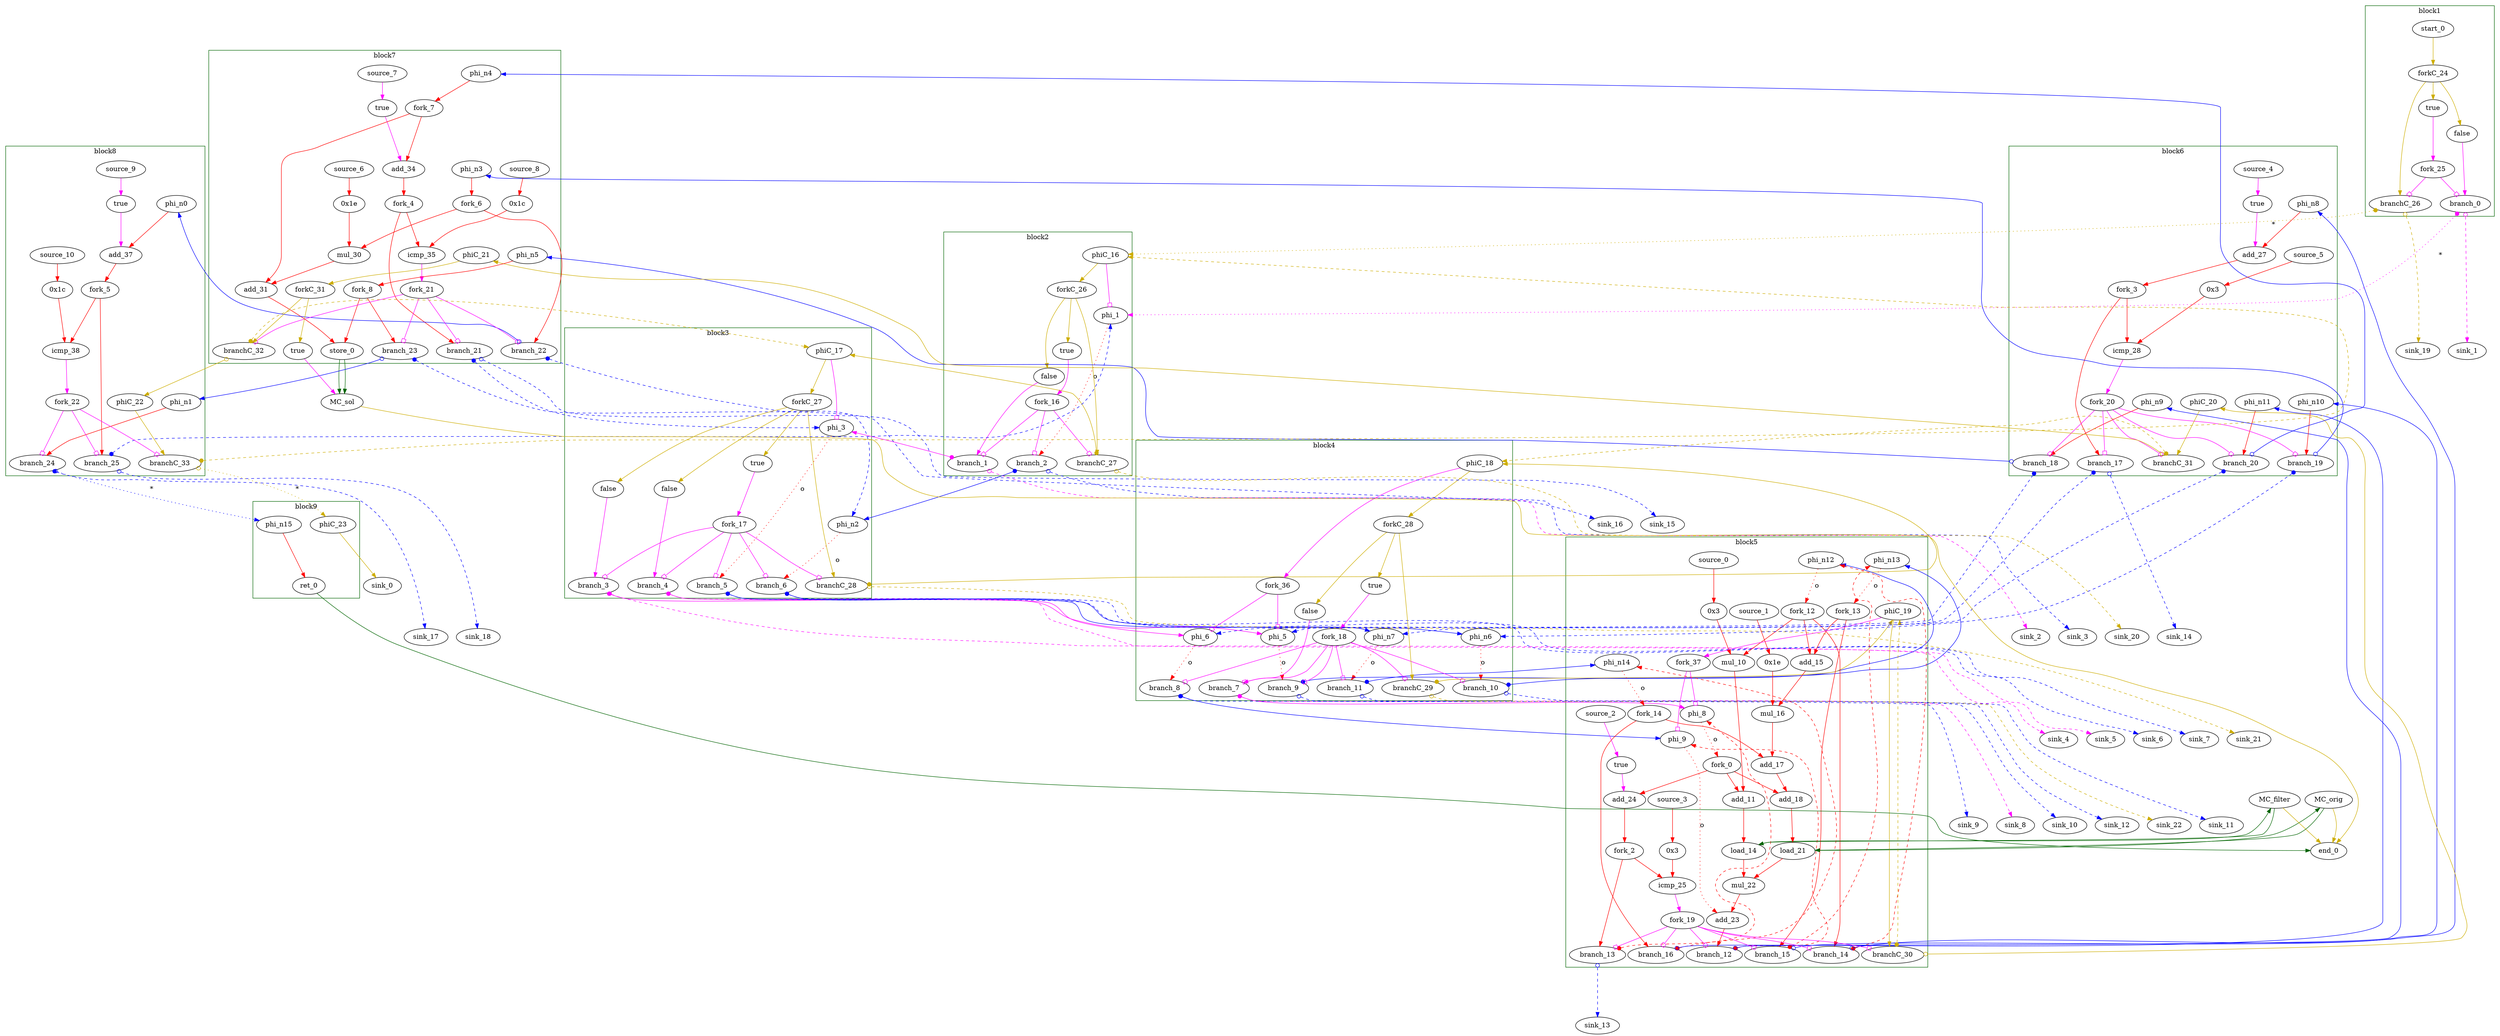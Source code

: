 // Number of blocks: 172
// Number of channels: 242
Digraph G {

  // Blocks
subgraph cluster_1 {
color = "darkgreen"
label = "block1"
  brCst_block1 [type=Constant, in="in1:1", out="out1:1", bbID = 1, value="0x1", label=true,  shape=oval];
  cst_0 [type=Constant, in="in1:1", out="out1:1", bbID = 1, value="0x0", label=false,  shape=oval];
  branch_0 [type=Branch, in="in1:1 in2?:1", out="out1+:1 out2-:1", bbID = 1,  shape=oval];
  start_0 [type=Entry, in="in1:0", out="out1:0", bbID = 1,  shape=oval];
  forkC_24 [type=Fork, in="in1:0", out="out1:0 out2:0 out3:0", bbID = 1,  shape=oval];
  branchC_26 [type=Branch, in="in1:0 in2?:1", out="out1+:0 out2-:0", bbID = 1,  shape=oval];
  fork_25 [type=Fork, in="in1:1", out="out1:1 out2:1", bbID = 1,  shape=oval];
}
subgraph cluster_2 {
color = "darkgreen"
label = "block2"
  phi_1 [type=Mux, in="in1?:1 in2:5 in3:5", out="out1:5", delay=1.624, bbID = 2,  shape=oval];
  brCst_block2 [type=Constant, in="in1:1", out="out1:1", bbID = 2, value="0x1", label=true,  shape=oval];
  cst_1 [type=Constant, in="in1:1", out="out1:1", bbID = 2, value="0x0", label=false,  shape=oval];
  branch_1 [type=Branch, in="in1:1 in2?:1", out="out1+:1 out2-:1", bbID = 2,  shape=oval];
  branch_2 [type=Branch, in="in1:5 in2?:1", out="out1+:5 out2-:5", bbID = 2,  shape=oval];
  fork_16 [type=Fork, in="in1:1", out="out1:1 out2:1 out3:1", bbID = 2,  shape=oval];
  phiC_16 [type=CntrlMerge, in="in1:0 in2:0", out="out1:0 out2?:1", bbID = 2,  shape=oval];
  forkC_26 [type=Fork, in="in1:0", out="out1:0 out2:0 out3:0", bbID = 2,  shape=oval];
  branchC_27 [type=Branch, in="in1:0 in2?:1", out="out1+:0 out2-:0", bbID = 2,  shape=oval];
}
subgraph cluster_3 {
color = "darkgreen"
label = "block3"
  phi_3 [type=Mux, in="in1?:1 in2:5 in3:5", out="out1:5", delay=1.624, bbID = 3,  shape=oval];
  brCst_block3 [type=Constant, in="in1:1", out="out1:1", bbID = 3, value="0x1", label=true,  shape=oval];
  cst_2 [type=Constant, in="in1:1", out="out1:1", bbID = 3, value="0x0", label=false,  shape=oval];
  cst_3 [type=Constant, in="in1:1", out="out1:1", bbID = 3, value="0x0", label=false,  shape=oval];
  phi_n2 [type=Merge, in="in1:5 in2:5", out="out1:5", delay=1.624, bbID = 3,  shape=oval];
  branch_3 [type=Branch, in="in1:1 in2?:1", out="out1+:1 out2-:1", bbID = 3,  shape=oval];
  branch_4 [type=Branch, in="in1:1 in2?:1", out="out1+:1 out2-:1", bbID = 3,  shape=oval];
  branch_5 [type=Branch, in="in1:5 in2?:1", out="out1+:5 out2-:5", bbID = 3,  shape=oval];
  branch_6 [type=Branch, in="in1:5 in2?:1", out="out1+:5 out2-:5", bbID = 3,  shape=oval];
  fork_17 [type=Fork, in="in1:1", out="out1:1 out2:1 out3:1 out4:1 out5:1", bbID = 3,  shape=oval];
  phiC_17 [type=CntrlMerge, in="in1:0 in2:0", out="out1:0 out2?:1", bbID = 3,  shape=oval];
  forkC_27 [type=Fork, in="in1:0", out="out1:0 out2:0 out3:0 out4:0", bbID = 3,  shape=oval];
  branchC_28 [type=Branch, in="in1:0 in2?:1", out="out1+:0 out2-:0", bbID = 3,  shape=oval];
}
subgraph cluster_4 {
color = "darkgreen"
label = "block4"
  phi_5 [type=Mux, in="in1?:1 in2:3 in3:3", out="out1:3", delay=1.624, bbID = 4,  shape=oval];
  phi_6 [type=Mux, in="in1?:1 in2:32 in3:32", out="out1:32", delay=1.624, bbID = 4,  shape=oval];
  brCst_block4 [type=Constant, in="in1:1", out="out1:1", bbID = 4, value="0x1", label=true,  shape=oval];
  cst_4 [type=Constant, in="in1:1", out="out1:1", bbID = 4, value="0x0", label=false,  shape=oval];
  phi_n6 [type=Merge, in="in1:5 in2:5", out="out1:5", delay=1.624, bbID = 4,  shape=oval];
  phi_n7 [type=Merge, in="in1:5 in2:5", out="out1:5", delay=1.624, bbID = 4,  shape=oval];
  branch_7 [type=Branch, in="in1:1 in2?:1", out="out1+:1 out2-:1", bbID = 4,  shape=oval];
  branch_8 [type=Branch, in="in1:32 in2?:1", out="out1+:32 out2-:32", bbID = 4,  shape=oval];
  branch_9 [type=Branch, in="in1:3 in2?:1", out="out1+:3 out2-:3", bbID = 4,  shape=oval];
  branch_10 [type=Branch, in="in1:5 in2?:1", out="out1+:5 out2-:5", bbID = 4,  shape=oval];
  branch_11 [type=Branch, in="in1:5 in2?:1", out="out1+:5 out2-:5", bbID = 4,  shape=oval];
  fork_18 [type=Fork, in="in1:1", out="out1:1 out2:1 out3:1 out4:1 out5:1 out6:1", bbID = 4,  shape=oval];
  phiC_18 [type=CntrlMerge, in="in1:0 in2:0", out="out1:0 out2?:1", bbID = 4,  shape=oval];
  forkC_28 [type=Fork, in="in1:0", out="out1:0 out2:0 out3:0", bbID = 4,  shape=oval];
  branchC_29 [type=Branch, in="in1:0 in2?:1", out="out1+:0 out2-:0", bbID = 4,  shape=oval];
  fork_36 [type=Fork, in="in1:1", out="out1:1 out2:1", bbID = 4,  shape=oval];
}
subgraph cluster_5 {
color = "darkgreen"
label = "block5"
  phi_8 [type=Mux, in="in1?:1 in2:3 in3:3", out="out1:3", delay=1.624, bbID = 5,  shape=oval];
  phi_9 [type=Mux, in="in1?:1 in2:32 in3:32", out="out1:32", delay=1.624, bbID = 5,  shape=oval];
  cst_5 [type=Constant, in="in1:2", out="out1:2", bbID = 5, value="0x3", label="0x3",  shape=oval];
  mul_10 [type=Operator, in="in1:5 in2:5", out="out1:5", op = "mul_op", latency=4, bbID = 5,  shape=oval];
  add_11 [type=Operator, in="in1:6 in2:6", out="out1:6", op = "add_op", delay=3.146, bbID = 5,  shape=oval];
  load_14 [type=Operator, in="in1:32 in2:6", out="out1:32 out2:6", op = "mc_load_op", delay=7.999, latency=2, bbID = 5, portID = 0, offset = 0,  shape=oval];
  add_15 [type=Operator, in="in1:6 in2:6", out="out1:6", op = "add_op", delay=3.146, bbID = 5,  shape=oval];
  cst_6 [type=Constant, in="in1:5", out="out1:5", bbID = 5, value="0x1e", label="0x1e",  shape=oval];
  mul_16 [type=Operator, in="in1:11 in2:11", out="out1:11", op = "mul_op", latency=4, bbID = 5,  shape=oval];
  add_17 [type=Operator, in="in1:12 in2:12", out="out1:12", op = "add_op", delay=3.146, bbID = 5,  shape=oval];
  add_18 [type=Operator, in="in1:13 in2:13", out="out1:13", op = "add_op", delay=3.146, bbID = 5,  shape=oval];
  load_21 [type=Operator, in="in1:32 in2:13", out="out1:32 out2:13", op = "mc_load_op", delay=7.999, latency=2, bbID = 5, portID = 0, offset = 0,  shape=oval];
  mul_22 [type=Operator, in="in1:32 in2:32", out="out1:32", op = "mul_op", latency=4, bbID = 5,  shape=oval];
  add_23 [type=Operator, in="in1:32 in2:32", out="out1:32", op = "add_op", delay=3.146, bbID = 5,  shape=oval];
  cst_7 [type=Constant, in="in1:1", out="out1:1", bbID = 5, value="0x1", label=true,  shape=oval];
  add_24 [type=Operator, in="in1:3 in2:3", out="out1:3", op = "add_op", delay=3.146, bbID = 5,  shape=oval];
  cst_8 [type=Constant, in="in1:2", out="out1:2", bbID = 5, value="0x3", label="0x3",  shape=oval];
  icmp_25 [type=Operator, in="in1:3 in2:3", out="out1:1", op = "icmp_ult_op", delay=3.439, bbID = 5,  shape=oval];
  phi_n12 [type=Merge, in="in1:3 in2:3", out="out1:3", delay=1.624, bbID = 5,  shape=oval];
  phi_n13 [type=Merge, in="in1:5 in2:5", out="out1:5", delay=1.624, bbID = 5,  shape=oval];
  phi_n14 [type=Merge, in="in1:5 in2:5", out="out1:5", delay=1.624, bbID = 5,  shape=oval];
  fork_0 [type=Fork, in="in1:3", out="out1:3 out2:3 out3:3", bbID = 5,  shape=oval];
  fork_2 [type=Fork, in="in1:3", out="out1:3 out2:3", bbID = 5,  shape=oval];
  fork_12 [type=Fork, in="in1:3", out="out1:3 out2:3 out3:3", bbID = 5,  shape=oval];
  fork_13 [type=Fork, in="in1:5", out="out1:5 out2:5", bbID = 5,  shape=oval];
  fork_14 [type=Fork, in="in1:5", out="out1:5 out2:5", bbID = 5,  shape=oval];
  branch_12 [type=Branch, in="in1:32 in2?:1", out="out1+:32 out2-:32", bbID = 5,  shape=oval];
  branch_13 [type=Branch, in="in1:3 in2?:1", out="out1+:3 out2-:3", bbID = 5,  shape=oval];
  branch_14 [type=Branch, in="in1:3 in2?:1", out="out1+:3 out2-:3", bbID = 5,  shape=oval];
  branch_15 [type=Branch, in="in1:5 in2?:1", out="out1+:5 out2-:5", bbID = 5,  shape=oval];
  branch_16 [type=Branch, in="in1:5 in2?:1", out="out1+:5 out2-:5", bbID = 5,  shape=oval];
  fork_19 [type=Fork, in="in1:1", out="out1:1 out2:1 out3:1 out4:1 out5:1 out6:1", bbID = 5,  shape=oval];
  phiC_19 [type=CntrlMerge, in="in1:0 in2:0", out="out1:0 out2?:1", bbID = 5,  shape=oval];
  branchC_30 [type=Branch, in="in1:0 in2?:1", out="out1+:0 out2-:0", bbID = 5,  shape=oval];
  source_0 [type=Source, out="out1:2", bbID = 5,  shape=oval];
  source_1 [type=Source, out="out1:5", bbID = 5,  shape=oval];
  source_2 [type=Source, out="out1:1", bbID = 5,  shape=oval];
  source_3 [type=Source, out="out1:2", bbID = 5,  shape=oval];
  fork_37 [type=Fork, in="in1:1", out="out1:1 out2:1", bbID = 5,  shape=oval];
}
subgraph cluster_6 {
color = "darkgreen"
label = "block6"
  cst_9 [type=Constant, in="in1:1", out="out1:1", bbID = 6, value="0x1", label=true,  shape=oval];
  add_27 [type=Operator, in="in1:3 in2:3", out="out1:3", op = "add_op", delay=3.146, bbID = 6,  shape=oval];
  cst_10 [type=Constant, in="in1:2", out="out1:2", bbID = 6, value="0x3", label="0x3",  shape=oval];
  icmp_28 [type=Operator, in="in1:3 in2:3", out="out1:1", op = "icmp_ult_op", delay=3.439, bbID = 6,  shape=oval];
  phi_n8 [type=Merge, in="in1:3", out="out1:3", bbID = 6,  shape=oval];
  phi_n9 [type=Merge, in="in1:32", out="out1:32", bbID = 6,  shape=oval];
  phi_n10 [type=Merge, in="in1:5", out="out1:5", bbID = 6,  shape=oval];
  phi_n11 [type=Merge, in="in1:5", out="out1:5", bbID = 6,  shape=oval];
  fork_3 [type=Fork, in="in1:3", out="out1:3 out2:3", bbID = 6,  shape=oval];
  branch_17 [type=Branch, in="in1:3 in2?:1", out="out1+:3 out2-:3", bbID = 6,  shape=oval];
  branch_18 [type=Branch, in="in1:32 in2?:1", out="out1+:32 out2-:32", bbID = 6,  shape=oval];
  branch_19 [type=Branch, in="in1:5 in2?:1", out="out1+:5 out2-:5", bbID = 6,  shape=oval];
  branch_20 [type=Branch, in="in1:5 in2?:1", out="out1+:5 out2-:5", bbID = 6,  shape=oval];
  fork_20 [type=Fork, in="in1:1", out="out1:1 out2:1 out3:1 out4:1 out5:1", bbID = 6,  shape=oval];
  phiC_20 [type=Merge, in="in1:0", out="out1:0", bbID = 6,  shape=oval];
  branchC_31 [type=Branch, in="in1:0 in2?:1", out="out1+:0 out2-:0", bbID = 6,  shape=oval];
  source_4 [type=Source, out="out1:1", bbID = 6,  shape=oval];
  source_5 [type=Source, out="out1:2", bbID = 6,  shape=oval];
}
subgraph cluster_7 {
color = "darkgreen"
label = "block7"
  cst_11 [type=Constant, in="in1:5", out="out1:5", bbID = 7, value="0x1e", label="0x1e",  shape=oval];
  mul_30 [type=Operator, in="in1:10 in2:10", out="out1:10", op = "mul_op", latency=4, bbID = 7,  shape=oval];
  add_31 [type=Operator, in="in1:11 in2:11", out="out1:11", op = "add_op", delay=3.146, bbID = 7,  shape=oval];
  store_0 [type=Operator, in="in1:32 in2:11", out="out1:32 out2:11", op = "mc_store_op", delay=8.058, bbID = 7, portID = 0, offset = 0,  shape=oval];
  cst_12 [type=Constant, in="in1:1", out="out1:1", bbID = 7, value="0x1", label=true,  shape=oval];
  add_34 [type=Operator, in="in1:5 in2:5", out="out1:5", op = "add_op", delay=3.146, bbID = 7,  shape=oval];
  cst_13 [type=Constant, in="in1:5", out="out1:5", bbID = 7, value="0x1c", label="0x1c",  shape=oval];
  icmp_35 [type=Operator, in="in1:5 in2:5", out="out1:1", op = "icmp_ult_op", delay=3.439, bbID = 7,  shape=oval];
  phi_n3 [type=Merge, in="in1:5", out="out1:5", bbID = 7,  shape=oval];
  phi_n4 [type=Merge, in="in1:5", out="out1:5", bbID = 7,  shape=oval];
  phi_n5 [type=Merge, in="in1:32", out="out1:32", bbID = 7,  shape=oval];
  fork_4 [type=Fork, in="in1:5", out="out1:5 out2:5", bbID = 7,  shape=oval];
  fork_6 [type=Fork, in="in1:5", out="out1:5 out2:5", bbID = 7,  shape=oval];
  fork_7 [type=Fork, in="in1:5", out="out1:5 out2:5", bbID = 7,  shape=oval];
  fork_8 [type=Fork, in="in1:32", out="out1:32 out2:32", bbID = 7,  shape=oval];
  branch_21 [type=Branch, in="in1:5 in2?:1", out="out1+:5 out2-:5", bbID = 7,  shape=oval];
  branch_22 [type=Branch, in="in1:5 in2?:1", out="out1+:5 out2-:5", bbID = 7,  shape=oval];
  branch_23 [type=Branch, in="in1:32 in2?:1", out="out1+:32 out2-:32", bbID = 7,  shape=oval];
  fork_21 [type=Fork, in="in1:1", out="out1:1 out2:1 out3:1 out4:1", bbID = 7,  shape=oval];
  cst_16 [type=Constant, in="in1:1", out="out1:1", bbID = 7, value="0x1", label=true,  shape=oval];
  phiC_21 [type=Merge, in="in1:0", out="out1:0", bbID = 7,  shape=oval];
  forkC_31 [type=Fork, in="in1:0", out="out1:0 out2:0", bbID = 7,  shape=oval];
  branchC_32 [type=Branch, in="in1:0 in2?:1", out="out1+:0 out2-:0", bbID = 7,  shape=oval];
  source_6 [type=Source, out="out1:5", bbID = 7,  shape=oval];
  source_7 [type=Source, out="out1:1", bbID = 7,  shape=oval];
  source_8 [type=Source, out="out1:5", bbID = 7,  shape=oval];
}
subgraph cluster_8 {
color = "darkgreen"
label = "block8"
  cst_14 [type=Constant, in="in1:1", out="out1:1", bbID = 8, value="0x1", label=true,  shape=oval];
  add_37 [type=Operator, in="in1:5 in2:5", out="out1:5", op = "add_op", delay=3.146, bbID = 8,  shape=oval];
  cst_15 [type=Constant, in="in1:5", out="out1:5", bbID = 8, value="0x1c", label="0x1c",  shape=oval];
  icmp_38 [type=Operator, in="in1:5 in2:5", out="out1:1", op = "icmp_ult_op", delay=3.439, bbID = 8,  shape=oval];
  phi_n0 [type=Merge, in="in1:5", out="out1:5", bbID = 8,  shape=oval];
  phi_n1 [type=Merge, in="in1:32", out="out1:32", bbID = 8,  shape=oval];
  fork_5 [type=Fork, in="in1:5", out="out1:5 out2:5", bbID = 8,  shape=oval];
  branch_24 [type=Branch, in="in1:32 in2?:1", out="out1+:32 out2-:32", bbID = 8,  shape=oval];
  branch_25 [type=Branch, in="in1:5 in2?:1", out="out1+:5 out2-:5", bbID = 8,  shape=oval];
  fork_22 [type=Fork, in="in1:1", out="out1:1 out2:1 out3:1", bbID = 8,  shape=oval];
  phiC_22 [type=Merge, in="in1:0", out="out1:0", bbID = 8,  shape=oval];
  branchC_33 [type=Branch, in="in1:0 in2?:1", out="out1+:0 out2-:0", bbID = 8,  shape=oval];
  source_9 [type=Source, out="out1:1", bbID = 8,  shape=oval];
  source_10 [type=Source, out="out1:5", bbID = 8,  shape=oval];
}
subgraph cluster_9 {
color = "darkgreen"
label = "block9"
  ret_0 [type=Operator, in="in1:32", out="out1:32", op = "ret_op", bbID = 9,  shape=oval];
  phi_n15 [type=Merge, in="in1:32", out="out1:32", bbID = 9,  shape=oval];
  phiC_23 [type=Merge, in="in1:0", out="out1:0", bbID = 9,  shape=oval];
}
  MC_filter [type=MC, in="in1:6*l0a", out="out1:32*l0d out2:0*e", bbID = 0, memory = "filter", bbcount = 0, ldcount = 1, stcount = 0, ];
  MC_orig [type=MC, in="in1:13*l0a", out="out1:32*l0d out2:0*e", bbID = 0, memory = "orig", bbcount = 0, ldcount = 1, stcount = 0, ];
  MC_sol [type=MC, in="in1:32*c0 in2:11*s0a in3:32*s0d", out="out1:0*e", bbID = 0, memory = "sol", bbcount = 1, ldcount = 0, stcount = 1, ];
  end_0 [type=Exit, in="in1:0*e in2:0*e in3:0*e in4:32", out="out1:32", bbID = 0,  shape=oval];
  sink_0 [type=Sink, in="in1:0", bbID = 0,  shape=oval];
  sink_1 [type=Sink, in="in1:1", bbID = 0,  shape=oval];
  sink_2 [type=Sink, in="in1:1", bbID = 0,  shape=oval];
  sink_3 [type=Sink, in="in1:5", bbID = 0,  shape=oval];
  sink_4 [type=Sink, in="in1:1", bbID = 0,  shape=oval];
  sink_5 [type=Sink, in="in1:1", bbID = 0,  shape=oval];
  sink_6 [type=Sink, in="in1:5", bbID = 0,  shape=oval];
  sink_7 [type=Sink, in="in1:5", bbID = 0,  shape=oval];
  sink_8 [type=Sink, in="in1:1", bbID = 0,  shape=oval];
  sink_9 [type=Sink, in="in1:32", bbID = 0,  shape=oval];
  sink_10 [type=Sink, in="in1:3", bbID = 0,  shape=oval];
  sink_11 [type=Sink, in="in1:5", bbID = 0,  shape=oval];
  sink_12 [type=Sink, in="in1:5", bbID = 0,  shape=oval];
  sink_13 [type=Sink, in="in1:3", bbID = 0,  shape=oval];
  sink_14 [type=Sink, in="in1:3", bbID = 0,  shape=oval];
  sink_15 [type=Sink, in="in1:5", bbID = 0,  shape=oval];
  sink_16 [type=Sink, in="in1:32", bbID = 0,  shape=oval];
  sink_17 [type=Sink, in="in1:32", bbID = 0,  shape=oval];
  sink_18 [type=Sink, in="in1:5", bbID = 0,  shape=oval];
  sink_19 [type=Sink, in="in1:0", bbID = 0,  shape=oval];
  sink_20 [type=Sink, in="in1:0", bbID = 0,  shape=oval];
  sink_21 [type=Sink, in="in1:0", bbID = 0,  shape=oval];
  sink_22 [type=Sink, in="in1:0", bbID = 0,  shape=oval];

  // Channels
  brCst_block1 -> fork_25 [from=out1, to=in1, arrowhead=normal, color=magenta];
  cst_0 -> branch_0 [from=out1, to=in1, arrowhead=normal, color=magenta];
  phi_1 -> branch_2 [from=out1, to=in1, arrowhead=normal, color=red, slots=1, style=dotted, label="o", transparent=true];
  brCst_block2 -> fork_16 [from=out1, to=in1, arrowhead=normal, color=magenta];
  cst_1 -> branch_1 [from=out1, to=in1, arrowhead=normal, color=magenta];
  phi_3 -> branch_5 [from=out1, to=in1, arrowhead=normal, color=red, slots=1, style=dotted, label="o", transparent=true];
  brCst_block3 -> fork_17 [from=out1, to=in1, arrowhead=normal, color=magenta];
  cst_2 -> branch_3 [from=out1, to=in1, arrowhead=normal, color=magenta];
  phi_5 -> branch_9 [from=out1, to=in1, arrowhead=normal, color=red, slots=1, style=dotted, label="o", transparent=true];
  cst_3 -> branch_4 [from=out1, to=in1, arrowhead=normal, color=magenta];
  phi_6 -> branch_8 [from=out1, to=in1, arrowhead=normal, color=red, slots=1, style=dotted, label="o", transparent=true];
  brCst_block4 -> fork_18 [from=out1, to=in1, arrowhead=normal, color=magenta];
  cst_4 -> branch_7 [from=out1, to=in1, arrowhead=normal, color=magenta];
  phi_8 -> fork_0 [from=out1, to=in1, arrowhead=normal, color=red, slots=1, style=dotted, label="o", transparent=true];
  phi_9 -> add_23 [from=out1, to=in1, arrowhead=normal, color=red, slots=1, style=dotted, label="o", transparent=true];
  cst_5 -> mul_10 [from=out1, to=in2, arrowhead=normal, color=red];
  mul_10 -> add_11 [from=out1, to=in1, arrowhead=normal, color=red];
  add_11 -> load_14 [from=out1, to=in2, arrowhead=normal, color=red];
  load_14 -> mul_22 [from=out1, to=in1, arrowhead=normal, color=red];
  load_14 -> MC_filter [from=out2, to=in1, arrowhead=normal, color=darkgreen];
  add_15 -> mul_16 [from=out1, to=in1, arrowhead=normal, color=red];
  cst_6 -> mul_16 [from=out1, to=in2, arrowhead=normal, color=red];
  mul_16 -> add_17 [from=out1, to=in1, arrowhead=normal, color=red];
  add_17 -> add_18 [from=out1, to=in1, arrowhead=normal, color=red];
  add_18 -> load_21 [from=out1, to=in2, arrowhead=normal, color=red];
  load_21 -> mul_22 [from=out1, to=in2, arrowhead=normal, color=red];
  load_21 -> MC_orig [from=out2, to=in1, arrowhead=normal, color=darkgreen];
  mul_22 -> add_23 [from=out1, to=in2, arrowhead=normal, color=red];
  add_23 -> branch_12 [from=out1, to=in1, arrowhead=normal, color=red];
  cst_7 -> add_24 [from=out1, to=in2, arrowhead=normal, color=magenta];
  add_24 -> fork_2 [from=out1, to=in1, arrowhead=normal, color=red];
  cst_8 -> icmp_25 [from=out1, to=in2, arrowhead=normal, color=red];
  icmp_25 -> fork_19 [from=out1, to=in1, arrowhead=normal, color=magenta];
  cst_9 -> add_27 [from=out1, to=in2, arrowhead=normal, color=magenta];
  add_27 -> fork_3 [from=out1, to=in1, arrowhead=normal, color=red];
  cst_10 -> icmp_28 [from=out1, to=in2, arrowhead=normal, color=red];
  icmp_28 -> fork_20 [from=out1, to=in1, arrowhead=normal, color=magenta];
  cst_11 -> mul_30 [from=out1, to=in2, arrowhead=normal, color=red];
  mul_30 -> add_31 [from=out1, to=in1, arrowhead=normal, color=red];
  add_31 -> store_0 [from=out1, to=in2, arrowhead=normal, color=red];
  store_0 -> MC_sol [from=out2, to=in2, arrowhead=normal, color=darkgreen];
  store_0 -> MC_sol [from=out1, to=in3, arrowhead=normal, color=darkgreen];
  cst_12 -> add_34 [from=out1, to=in2, arrowhead=normal, color=magenta];
  add_34 -> fork_4 [from=out1, to=in1, arrowhead=normal, color=red];
  cst_13 -> icmp_35 [from=out1, to=in2, arrowhead=normal, color=red];
  icmp_35 -> fork_21 [from=out1, to=in1, arrowhead=normal, color=magenta];
  cst_14 -> add_37 [from=out1, to=in2, arrowhead=normal, color=magenta];
  add_37 -> fork_5 [from=out1, to=in1, arrowhead=normal, color=red];
  cst_15 -> icmp_38 [from=out1, to=in2, arrowhead=normal, color=red];
  icmp_38 -> fork_22 [from=out1, to=in1, arrowhead=normal, color=magenta];
  ret_0 -> end_0 [from=out1, to=in4, arrowhead=normal, color=darkgreen];
  phi_n0 -> add_37 [from=out1, to=in1, arrowhead=normal, color=red];
  phi_n1 -> branch_24 [from=out1, to=in1, arrowhead=normal, color=red];
  phi_n2 -> branch_6 [from=out1, to=in1, arrowhead=normal, color=red, slots=1, style=dotted, label="o", transparent=true];
  phi_n3 -> fork_6 [from=out1, to=in1, arrowhead=normal, color=red];
  phi_n4 -> fork_7 [from=out1, to=in1, arrowhead=normal, color=red];
  phi_n5 -> fork_8 [from=out1, to=in1, arrowhead=normal, color=red];
  phi_n6 -> branch_10 [from=out1, to=in1, arrowhead=normal, color=red, slots=1, style=dotted, label="o", transparent=true];
  phi_n7 -> branch_11 [from=out1, to=in1, arrowhead=normal, color=red, slots=1, style=dotted, label="o", transparent=true];
  phi_n8 -> add_27 [from=out1, to=in1, arrowhead=normal, color=red];
  phi_n9 -> branch_18 [from=out1, to=in1, arrowhead=normal, color=red];
  phi_n10 -> branch_19 [from=out1, to=in1, arrowhead=normal, color=red];
  phi_n11 -> branch_20 [from=out1, to=in1, arrowhead=normal, color=red];
  phi_n12 -> fork_12 [from=out1, to=in1, arrowhead=normal, color=red, slots=1, style=dotted, label="o", transparent=true];
  phi_n13 -> fork_13 [from=out1, to=in1, arrowhead=normal, color=red, slots=1, style=dotted, label="o", transparent=true];
  phi_n14 -> fork_14 [from=out1, to=in1, arrowhead=normal, color=red, slots=1, style=dotted, label="o", transparent=true];
  phi_n15 -> ret_0 [from=out1, to=in1, arrowhead=normal, color=red];
  fork_0 -> add_11 [from=out1, to=in2, arrowhead=normal, color=red];
  fork_0 -> add_18 [from=out2, to=in2, arrowhead=normal, color=red];
  fork_0 -> add_24 [from=out3, to=in1, arrowhead=normal, color=red];
  fork_2 -> icmp_25 [from=out1, to=in1, arrowhead=normal, color=red];
  fork_2 -> branch_13 [from=out2, to=in1, arrowhead=normal, color=red];
  fork_3 -> icmp_28 [from=out1, to=in1, arrowhead=normal, color=red];
  fork_3 -> branch_17 [from=out2, to=in1, arrowhead=normal, color=red];
  fork_4 -> icmp_35 [from=out1, to=in1, arrowhead=normal, color=red];
  fork_4 -> branch_21 [from=out2, to=in1, arrowhead=normal, color=red];
  fork_5 -> icmp_38 [from=out1, to=in1, arrowhead=normal, color=red];
  fork_5 -> branch_25 [from=out2, to=in1, arrowhead=normal, color=red];
  fork_6 -> mul_30 [from=out1, to=in1, arrowhead=normal, color=red];
  fork_6 -> branch_22 [from=out2, to=in1, arrowhead=normal, color=red];
  fork_7 -> add_31 [from=out1, to=in2, arrowhead=normal, color=red];
  fork_7 -> add_34 [from=out2, to=in1, arrowhead=normal, color=red];
  fork_8 -> store_0 [from=out1, to=in1, arrowhead=normal, color=red];
  fork_8 -> branch_23 [from=out2, to=in1, arrowhead=normal, color=red];
  fork_12 -> mul_10 [from=out1, to=in1, arrowhead=normal, color=red];
  fork_12 -> add_15 [from=out2, to=in2, arrowhead=normal, color=red];
  fork_12 -> branch_14 [from=out3, to=in1, arrowhead=normal, color=red];
  fork_13 -> add_15 [from=out1, to=in1, arrowhead=normal, color=red];
  fork_13 -> branch_15 [from=out2, to=in1, arrowhead=normal, color=red];
  fork_14 -> add_17 [from=out1, to=in2, arrowhead=normal, color=red];
  fork_14 -> branch_16 [from=out2, to=in1, arrowhead=normal, color=red];
  branch_0 -> phi_1 [from=out1, to=in2, dir=both, arrowtail=dot, arrowhead=normal, color=magenta, slots=1, style=dotted, label="*", transparent=false];
  branch_0 -> sink_1 [from=out2, to=in1, dir=both, arrowtail=odot, arrowhead=normal, color=magenta, style=dashed, minlen = 3];
  branch_1 -> phi_3 [from=out1, to=in2, dir=both, arrowtail=dot, arrowhead=normal, color=magenta];
  branch_1 -> sink_2 [from=out2, to=in1, dir=both, arrowtail=odot, arrowhead=normal, color=magenta, style=dashed, minlen = 3];
  branch_2 -> phi_n2 [from=out1, to=in1, dir=both, arrowtail=dot, arrowhead=normal, color=blue];
  branch_2 -> sink_3 [from=out2, to=in1, dir=both, arrowtail=odot, arrowhead=normal, color=blue, style=dashed, minlen = 3];
  fork_16 -> branch_1 [from=out2, to=in2, arrowhead=obox, color=magenta];
  fork_16 -> branch_2 [from=out1, to=in2, arrowhead=obox, color=magenta];
  fork_16 -> branchC_27 [from=out3, to=in2, arrowhead=obox, color=magenta];
  branch_3 -> phi_5 [from=out1, to=in2, dir=both, arrowtail=dot, arrowhead=normal, color=magenta];
  branch_3 -> sink_4 [from=out2, to=in1, dir=both, arrowtail=odot, arrowhead=normal, color=magenta, style=dashed, minlen = 3];
  branch_4 -> phi_6 [from=out1, to=in2, dir=both, arrowtail=dot, arrowhead=normal, color=magenta];
  branch_4 -> sink_5 [from=out2, to=in1, dir=both, arrowtail=odot, arrowhead=normal, color=magenta, style=dashed, minlen = 3];
  branch_5 -> phi_n7 [from=out1, to=in1, dir=both, arrowtail=dot, arrowhead=normal, color=blue];
  branch_5 -> sink_6 [from=out2, to=in1, dir=both, arrowtail=odot, arrowhead=normal, color=blue, style=dashed, minlen = 3];
  branch_6 -> phi_n6 [from=out1, to=in1, dir=both, arrowtail=dot, arrowhead=normal, color=blue];
  branch_6 -> sink_7 [from=out2, to=in1, dir=both, arrowtail=odot, arrowhead=normal, color=blue, style=dashed, minlen = 3];
  fork_17 -> branch_3 [from=out4, to=in2, arrowhead=obox, color=magenta];
  fork_17 -> branch_4 [from=out3, to=in2, arrowhead=obox, color=magenta];
  fork_17 -> branch_5 [from=out2, to=in2, arrowhead=obox, color=magenta];
  fork_17 -> branch_6 [from=out1, to=in2, arrowhead=obox, color=magenta];
  fork_17 -> branchC_28 [from=out5, to=in2, arrowhead=obox, color=magenta];
  branch_7 -> phi_8 [from=out1, to=in2, dir=both, arrowtail=dot, arrowhead=normal, color=magenta];
  branch_7 -> sink_8 [from=out2, to=in1, dir=both, arrowtail=odot, arrowhead=normal, color=magenta, style=dashed, minlen = 3];
  branch_8 -> phi_9 [from=out1, to=in2, dir=both, arrowtail=dot, arrowhead=normal, color=blue];
  branch_8 -> sink_9 [from=out2, to=in1, dir=both, arrowtail=odot, arrowhead=normal, color=blue, style=dashed, minlen = 3];
  branch_9 -> phi_n12 [from=out1, to=in1, dir=both, arrowtail=dot, arrowhead=normal, color=blue];
  branch_9 -> sink_10 [from=out2, to=in1, dir=both, arrowtail=odot, arrowhead=normal, color=blue, style=dashed, minlen = 3];
  branch_10 -> phi_n13 [from=out1, to=in1, dir=both, arrowtail=dot, arrowhead=normal, color=blue];
  branch_10 -> sink_11 [from=out2, to=in1, dir=both, arrowtail=odot, arrowhead=normal, color=blue, style=dashed, minlen = 3];
  branch_11 -> phi_n14 [from=out1, to=in1, dir=both, arrowtail=dot, arrowhead=normal, color=blue];
  branch_11 -> sink_12 [from=out2, to=in1, dir=both, arrowtail=odot, arrowhead=normal, color=blue, style=dashed, minlen = 3];
  fork_18 -> branch_7 [from=out5, to=in2, arrowhead=obox, color=magenta];
  fork_18 -> branch_8 [from=out4, to=in2, arrowhead=obox, color=magenta];
  fork_18 -> branch_9 [from=out3, to=in2, arrowhead=obox, color=magenta];
  fork_18 -> branch_10 [from=out2, to=in2, arrowhead=obox, color=magenta];
  fork_18 -> branch_11 [from=out1, to=in2, arrowhead=obox, color=magenta];
  fork_18 -> branchC_29 [from=out6, to=in2, arrowhead=obox, color=magenta];
  branch_12 -> phi_9 [from=out1, to=in3, dir=both, arrowtail=dot, arrowhead=normal, color=red, constraint=false, style=dashed, minlen = 3];
  branch_12 -> phi_n9 [from=out2, to=in1, dir=both, arrowtail=odot, arrowhead=normal, color=blue];
  branch_13 -> phi_8 [from=out1, to=in3, dir=both, arrowtail=dot, arrowhead=normal, color=red, constraint=false, style=dashed, minlen = 3];
  branch_13 -> sink_13 [from=out2, to=in1, dir=both, arrowtail=odot, arrowhead=normal, color=blue, style=dashed, minlen = 3];
  branch_14 -> phi_n8 [from=out2, to=in1, dir=both, arrowtail=odot, arrowhead=normal, color=blue];
  branch_14 -> phi_n12 [from=out1, to=in2, dir=both, arrowtail=dot, arrowhead=normal, color=red, constraint=false, style=dashed, minlen = 3];
  branch_15 -> phi_n10 [from=out2, to=in1, dir=both, arrowtail=odot, arrowhead=normal, color=blue];
  branch_15 -> phi_n13 [from=out1, to=in2, dir=both, arrowtail=dot, arrowhead=normal, color=red, constraint=false, style=dashed, minlen = 3];
  branch_16 -> phi_n11 [from=out2, to=in1, dir=both, arrowtail=odot, arrowhead=normal, color=blue];
  branch_16 -> phi_n14 [from=out1, to=in2, dir=both, arrowtail=dot, arrowhead=normal, color=red, constraint=false, style=dashed, minlen = 3];
  fork_19 -> branch_12 [from=out5, to=in2, arrowhead=obox, color=magenta];
  fork_19 -> branch_13 [from=out4, to=in2, arrowhead=obox, color=magenta];
  fork_19 -> branch_14 [from=out3, to=in2, arrowhead=obox, color=magenta];
  fork_19 -> branch_15 [from=out2, to=in2, arrowhead=obox, color=magenta];
  fork_19 -> branch_16 [from=out1, to=in2, arrowhead=obox, color=magenta];
  fork_19 -> branchC_30 [from=out6, to=in2, arrowhead=obox, color=magenta];
  branch_17 -> phi_5 [from=out1, to=in3, dir=both, arrowtail=dot, arrowhead=normal, color=blue, style=dashed, minlen = 3];
  branch_17 -> sink_14 [from=out2, to=in1, dir=both, arrowtail=odot, arrowhead=normal, color=blue, style=dashed, minlen = 3];
  branch_18 -> phi_6 [from=out1, to=in3, dir=both, arrowtail=dot, arrowhead=normal, color=blue, style=dashed, minlen = 3];
  branch_18 -> phi_n5 [from=out2, to=in1, dir=both, arrowtail=odot, arrowhead=normal, color=blue];
  branch_19 -> phi_n3 [from=out2, to=in1, dir=both, arrowtail=odot, arrowhead=normal, color=blue];
  branch_19 -> phi_n6 [from=out1, to=in2, dir=both, arrowtail=dot, arrowhead=normal, color=blue, style=dashed, minlen = 3];
  branch_20 -> phi_n4 [from=out2, to=in1, dir=both, arrowtail=odot, arrowhead=normal, color=blue];
  branch_20 -> phi_n7 [from=out1, to=in2, dir=both, arrowtail=dot, arrowhead=normal, color=blue, style=dashed, minlen = 3];
  fork_20 -> branch_17 [from=out4, to=in2, arrowhead=obox, color=magenta];
  fork_20 -> branch_18 [from=out3, to=in2, arrowhead=obox, color=magenta];
  fork_20 -> branch_19 [from=out2, to=in2, arrowhead=obox, color=magenta];
  fork_20 -> branch_20 [from=out1, to=in2, arrowhead=obox, color=magenta];
  fork_20 -> branchC_31 [from=out5, to=in2, arrowhead=obox, color=magenta];
  branch_21 -> phi_3 [from=out1, to=in3, dir=both, arrowtail=dot, arrowhead=normal, color=blue, style=dashed, minlen = 3];
  branch_21 -> sink_15 [from=out2, to=in1, dir=both, arrowtail=odot, arrowhead=normal, color=blue, style=dashed, minlen = 3];
  branch_22 -> phi_n0 [from=out2, to=in1, dir=both, arrowtail=odot, arrowhead=normal, color=blue];
  branch_22 -> phi_n2 [from=out1, to=in2, dir=both, arrowtail=dot, arrowhead=normal, color=blue, style=dashed, minlen = 3];
  branch_23 -> phi_n1 [from=out2, to=in1, dir=both, arrowtail=odot, arrowhead=normal, color=blue];
  branch_23 -> sink_16 [from=out1, to=in1, dir=both, arrowtail=dot, arrowhead=normal, color=blue, style=dashed, minlen = 3];
  fork_21 -> branch_21 [from=out3, to=in2, arrowhead=obox, color=magenta];
  fork_21 -> branch_22 [from=out2, to=in2, arrowhead=obox, color=magenta];
  fork_21 -> branch_23 [from=out1, to=in2, arrowhead=obox, color=magenta];
  fork_21 -> branchC_32 [from=out4, to=in2, arrowhead=obox, color=magenta];
  branch_24 -> phi_n15 [from=out2, to=in1, dir=both, arrowtail=odot, arrowhead=normal, color=blue, slots=1, style=dotted, label="*", transparent=false];
  branch_24 -> sink_17 [from=out1, to=in1, dir=both, arrowtail=dot, arrowhead=normal, color=blue, style=dashed, minlen = 3];
  branch_25 -> phi_1 [from=out1, to=in3, dir=both, arrowtail=dot, arrowhead=normal, color=blue, style=dashed, minlen = 3];
  branch_25 -> sink_18 [from=out2, to=in1, dir=both, arrowtail=odot, arrowhead=normal, color=blue, style=dashed, minlen = 3];
  fork_22 -> branch_24 [from=out2, to=in2, arrowhead=obox, color=magenta];
  fork_22 -> branch_25 [from=out1, to=in2, arrowhead=obox, color=magenta];
  fork_22 -> branchC_33 [from=out3, to=in2, arrowhead=obox, color=magenta];
  MC_filter -> load_14 [from=out1, to=in1, arrowhead=normal, color=darkgreen];
  MC_filter -> end_0 [from=out2, to=in1, arrowhead=normal, color=gold3];
  MC_orig -> load_21 [from=out1, to=in1, arrowhead=normal, color=darkgreen];
  MC_orig -> end_0 [from=out2, to=in2, arrowhead=normal, color=gold3];
  MC_sol -> end_0 [from=out1, to=in3, arrowhead=normal, color=gold3];
  cst_16 -> MC_sol [from=out1, to=in1, arrowhead=normal, color=magenta];
  start_0 -> forkC_24 [from=out1, to=in1, arrowhead=normal, color=gold3];
  forkC_24 -> brCst_block1 [from=out3, to=in1, arrowhead=normal, color=gold3];
  forkC_24 -> cst_0 [from=out1, to=in1, arrowhead=normal, color=gold3];
  forkC_24 -> branchC_26 [from=out2, to=in1, arrowhead=normal, color=gold3];
  branchC_26 -> phiC_16 [from=out1, to=in1, dir=both, arrowtail=dot, arrowhead=normal, color=gold3, slots=1, style=dotted, label="*", transparent=false];
  branchC_26 -> sink_19 [from=out2, to=in1, dir=both, arrowtail=odot, arrowhead=normal, color=gold3, style=dashed, minlen = 3];
  fork_25 -> branch_0 [from=out1, to=in2, arrowhead=obox, color=magenta];
  fork_25 -> branchC_26 [from=out2, to=in2, arrowhead=obox, color=magenta];
  phiC_16 -> phi_1 [from=out2, to=in1, arrowhead=obox, color=magenta];
  phiC_16 -> forkC_26 [from=out1, to=in1, arrowhead=normal, color=gold3];
  forkC_26 -> brCst_block2 [from=out3, to=in1, arrowhead=normal, color=gold3];
  forkC_26 -> cst_1 [from=out1, to=in1, arrowhead=normal, color=gold3];
  forkC_26 -> branchC_27 [from=out2, to=in1, arrowhead=normal, color=gold3];
  branchC_27 -> phiC_17 [from=out1, to=in1, dir=both, arrowtail=dot, arrowhead=normal, color=gold3];
  branchC_27 -> sink_20 [from=out2, to=in1, dir=both, arrowtail=odot, arrowhead=normal, color=gold3, style=dashed, minlen = 3];
  phiC_17 -> phi_3 [from=out2, to=in1, arrowhead=obox, color=magenta];
  phiC_17 -> forkC_27 [from=out1, to=in1, arrowhead=normal, color=gold3];
  forkC_27 -> brCst_block3 [from=out4, to=in1, arrowhead=normal, color=gold3];
  forkC_27 -> cst_2 [from=out1, to=in1, arrowhead=normal, color=gold3];
  forkC_27 -> cst_3 [from=out2, to=in1, arrowhead=normal, color=gold3];
  forkC_27 -> branchC_28 [from=out3, to=in1, arrowhead=normal, color=gold3];
  branchC_28 -> phiC_18 [from=out1, to=in1, dir=both, arrowtail=dot, arrowhead=normal, color=gold3];
  branchC_28 -> sink_21 [from=out2, to=in1, dir=both, arrowtail=odot, arrowhead=normal, color=gold3, style=dashed, minlen = 3];
  phiC_18 -> forkC_28 [from=out1, to=in1, arrowhead=normal, color=gold3];
  phiC_18 -> fork_36 [from=out2, to=in1, arrowhead=normal, color=magenta];
  forkC_28 -> brCst_block4 [from=out3, to=in1, arrowhead=normal, color=gold3];
  forkC_28 -> cst_4 [from=out1, to=in1, arrowhead=normal, color=gold3];
  forkC_28 -> branchC_29 [from=out2, to=in1, arrowhead=normal, color=gold3];
  branchC_29 -> phiC_19 [from=out1, to=in1, dir=both, arrowtail=dot, arrowhead=normal, color=gold3];
  branchC_29 -> sink_22 [from=out2, to=in1, dir=both, arrowtail=odot, arrowhead=normal, color=gold3, style=dashed, minlen = 3];
  phiC_19 -> branchC_30 [from=out1, to=in1, arrowhead=normal, color=gold3];
  phiC_19 -> fork_37 [from=out2, to=in1, arrowhead=normal, color=magenta];
  branchC_30 -> phiC_19 [from=out1, to=in2, dir=both, arrowtail=dot, arrowhead=normal, color=gold3, constraint=false, style=dashed, minlen = 3];
  branchC_30 -> phiC_20 [from=out2, to=in1, dir=both, arrowtail=odot, arrowhead=normal, color=gold3];
  phiC_20 -> branchC_31 [from=out1, to=in1, arrowhead=normal, color=gold3];
  branchC_31 -> phiC_18 [from=out1, to=in2, dir=both, arrowtail=dot, arrowhead=normal, color=gold3, style=dashed, minlen = 3];
  branchC_31 -> phiC_21 [from=out2, to=in1, dir=both, arrowtail=odot, arrowhead=normal, color=gold3];
  phiC_21 -> forkC_31 [from=out1, to=in1, arrowhead=normal, color=gold3];
  forkC_31 -> cst_16 [from=out1, to=in1, arrowhead=normal, color=gold3];
  forkC_31 -> branchC_32 [from=out2, to=in1, arrowhead=normal, color=gold3];
  branchC_32 -> phiC_17 [from=out1, to=in2, dir=both, arrowtail=dot, arrowhead=normal, color=gold3, style=dashed, minlen = 3];
  branchC_32 -> phiC_22 [from=out2, to=in1, dir=both, arrowtail=odot, arrowhead=normal, color=gold3];
  phiC_22 -> branchC_33 [from=out1, to=in1, arrowhead=normal, color=gold3];
  branchC_33 -> phiC_16 [from=out1, to=in2, dir=both, arrowtail=dot, arrowhead=normal, color=gold3, style=dashed, minlen = 3];
  branchC_33 -> phiC_23 [from=out2, to=in1, dir=both, arrowtail=odot, arrowhead=normal, color=gold3, slots=1, style=dotted, label="*", transparent=false];
  phiC_23 -> sink_0 [from=out1, to=in1, arrowhead=normal, color=gold3];
  source_0 -> cst_5 [from=out1, to=in1, arrowhead=normal, color=red];
  source_1 -> cst_6 [from=out1, to=in1, arrowhead=normal, color=red];
  source_2 -> cst_7 [from=out1, to=in1, arrowhead=normal, color=magenta];
  source_3 -> cst_8 [from=out1, to=in1, arrowhead=normal, color=red];
  source_4 -> cst_9 [from=out1, to=in1, arrowhead=normal, color=magenta];
  source_5 -> cst_10 [from=out1, to=in1, arrowhead=normal, color=red];
  source_6 -> cst_11 [from=out1, to=in1, arrowhead=normal, color=red];
  source_7 -> cst_12 [from=out1, to=in1, arrowhead=normal, color=magenta];
  source_8 -> cst_13 [from=out1, to=in1, arrowhead=normal, color=red];
  source_9 -> cst_14 [from=out1, to=in1, arrowhead=normal, color=magenta];
  source_10 -> cst_15 [from=out1, to=in1, arrowhead=normal, color=red];
  fork_36 -> phi_5 [from=out1, to=in1, arrowhead=obox, color=magenta];
  fork_36 -> phi_6 [from=out2, to=in1, arrowhead=obox, color=magenta];
  fork_37 -> phi_8 [from=out1, to=in1, arrowhead=obox, color=magenta];
  fork_37 -> phi_9 [from=out2, to=in1, arrowhead=obox, color=magenta];
}

